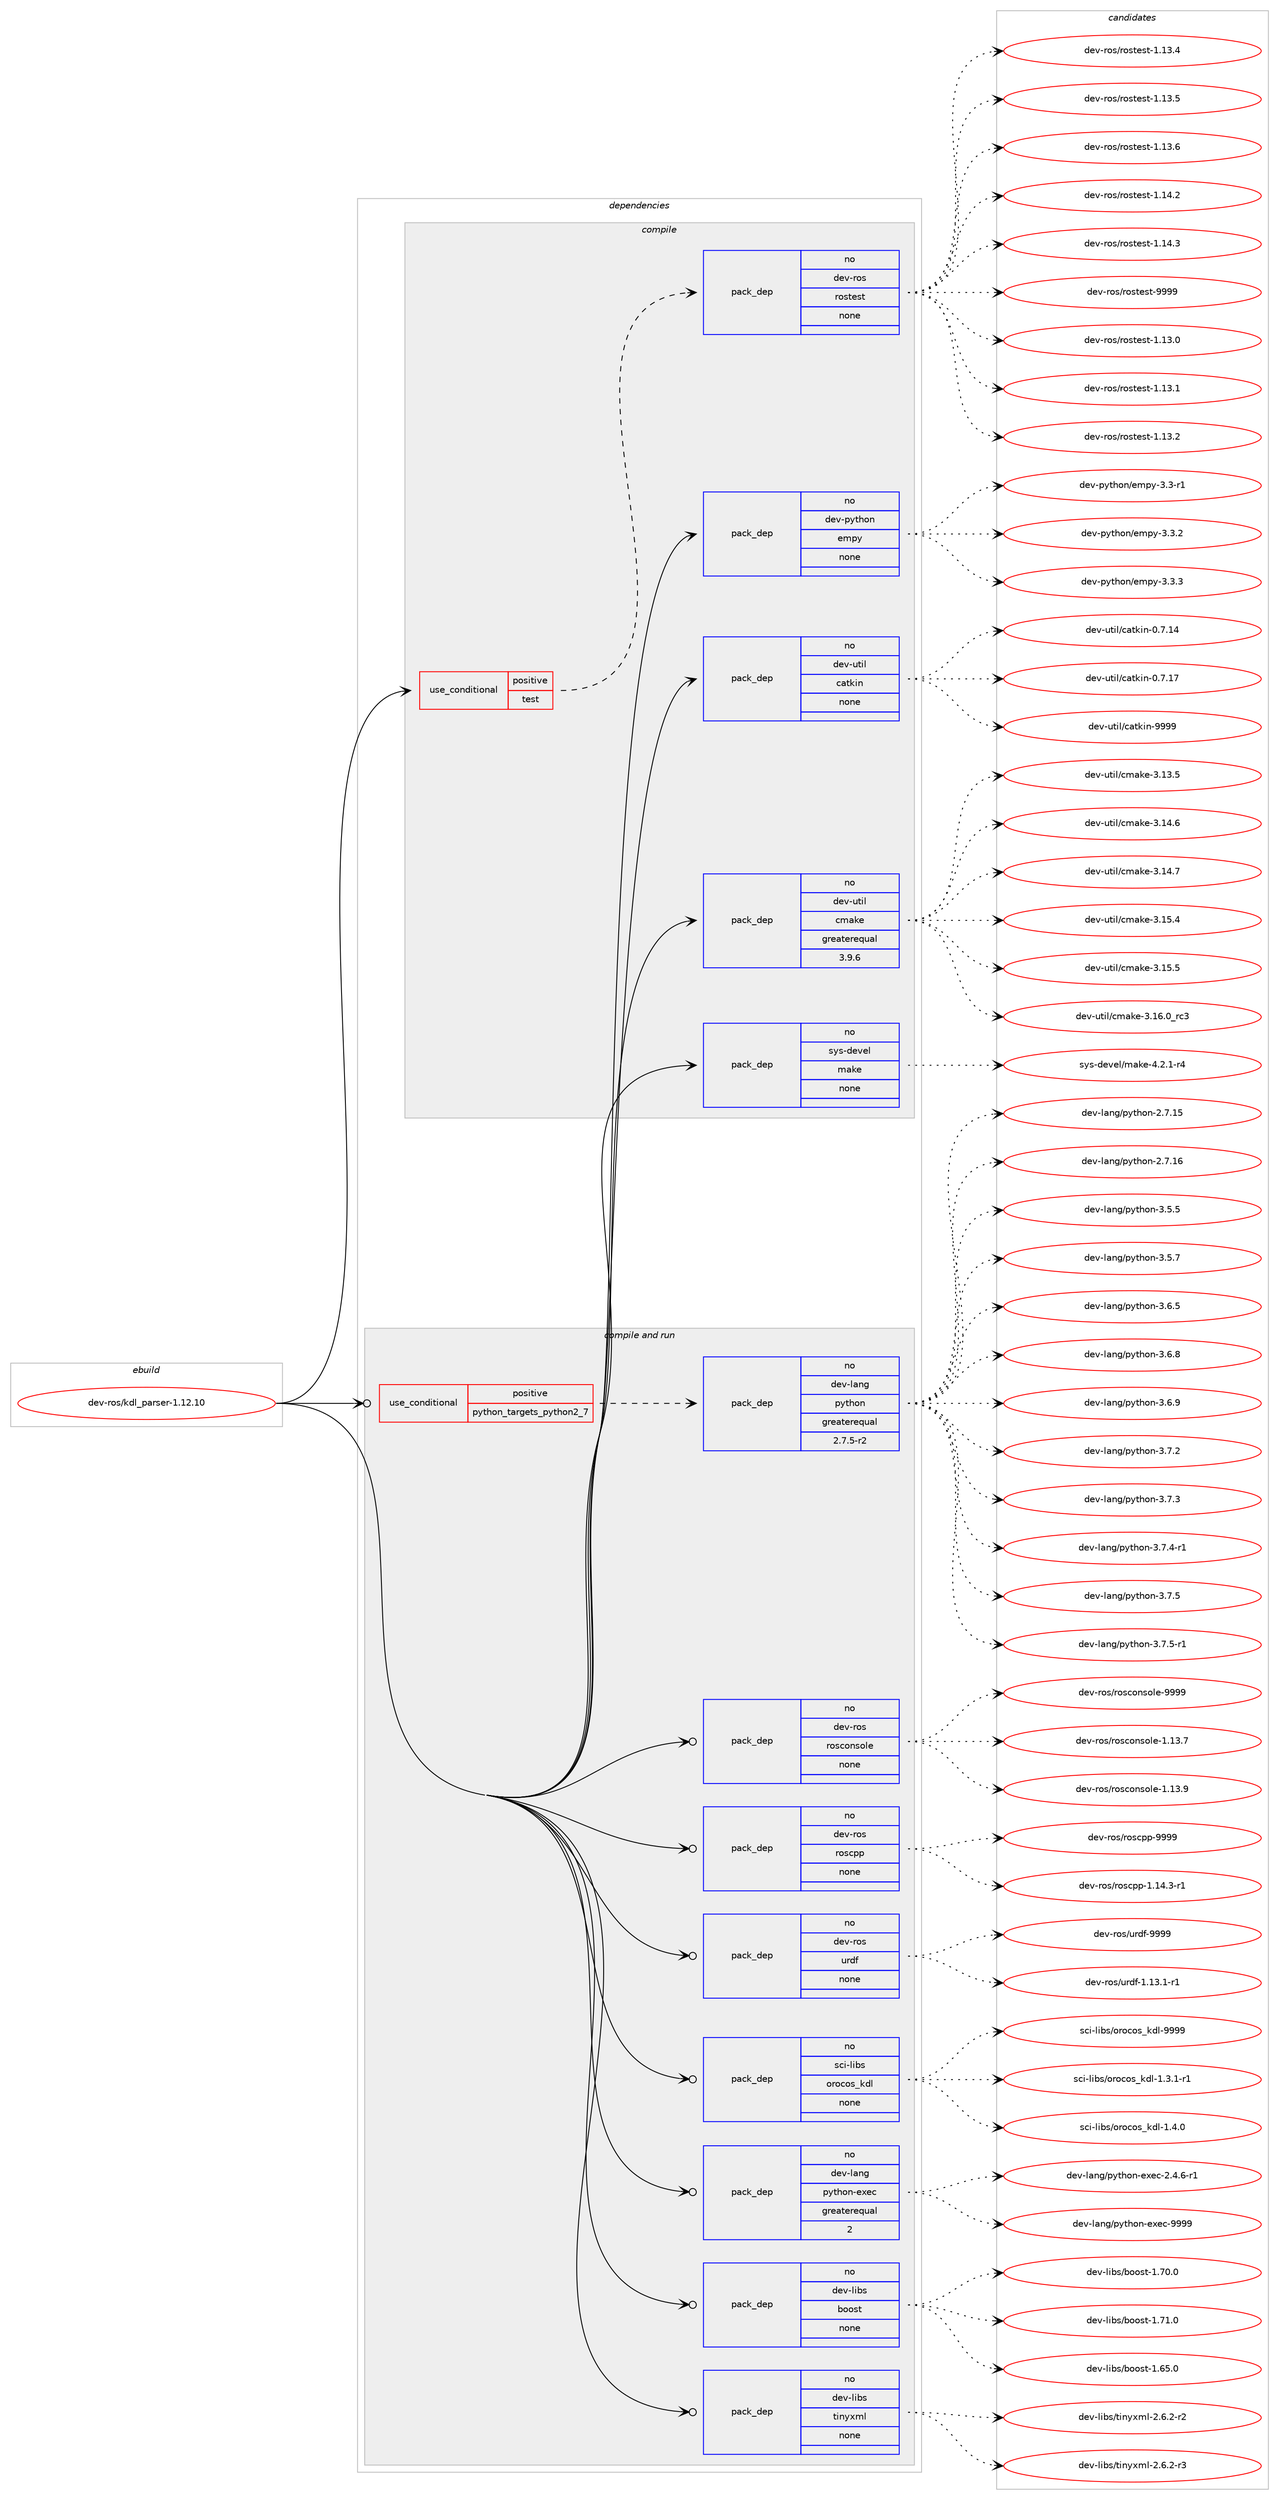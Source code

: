 digraph prolog {

# *************
# Graph options
# *************

newrank=true;
concentrate=true;
compound=true;
graph [rankdir=LR,fontname=Helvetica,fontsize=10,ranksep=1.5];#, ranksep=2.5, nodesep=0.2];
edge  [arrowhead=vee];
node  [fontname=Helvetica,fontsize=10];

# **********
# The ebuild
# **********

subgraph cluster_leftcol {
color=gray;
rank=same;
label=<<i>ebuild</i>>;
id [label="dev-ros/kdl_parser-1.12.10", color=red, width=4, href="../dev-ros/kdl_parser-1.12.10.svg"];
}

# ****************
# The dependencies
# ****************

subgraph cluster_midcol {
color=gray;
label=<<i>dependencies</i>>;
subgraph cluster_compile {
fillcolor="#eeeeee";
style=filled;
label=<<i>compile</i>>;
subgraph cond153642 {
dependency655070 [label=<<TABLE BORDER="0" CELLBORDER="1" CELLSPACING="0" CELLPADDING="4"><TR><TD ROWSPAN="3" CELLPADDING="10">use_conditional</TD></TR><TR><TD>positive</TD></TR><TR><TD>test</TD></TR></TABLE>>, shape=none, color=red];
subgraph pack489522 {
dependency655071 [label=<<TABLE BORDER="0" CELLBORDER="1" CELLSPACING="0" CELLPADDING="4" WIDTH="220"><TR><TD ROWSPAN="6" CELLPADDING="30">pack_dep</TD></TR><TR><TD WIDTH="110">no</TD></TR><TR><TD>dev-ros</TD></TR><TR><TD>rostest</TD></TR><TR><TD>none</TD></TR><TR><TD></TD></TR></TABLE>>, shape=none, color=blue];
}
dependency655070:e -> dependency655071:w [weight=20,style="dashed",arrowhead="vee"];
}
id:e -> dependency655070:w [weight=20,style="solid",arrowhead="vee"];
subgraph pack489523 {
dependency655072 [label=<<TABLE BORDER="0" CELLBORDER="1" CELLSPACING="0" CELLPADDING="4" WIDTH="220"><TR><TD ROWSPAN="6" CELLPADDING="30">pack_dep</TD></TR><TR><TD WIDTH="110">no</TD></TR><TR><TD>dev-python</TD></TR><TR><TD>empy</TD></TR><TR><TD>none</TD></TR><TR><TD></TD></TR></TABLE>>, shape=none, color=blue];
}
id:e -> dependency655072:w [weight=20,style="solid",arrowhead="vee"];
subgraph pack489524 {
dependency655073 [label=<<TABLE BORDER="0" CELLBORDER="1" CELLSPACING="0" CELLPADDING="4" WIDTH="220"><TR><TD ROWSPAN="6" CELLPADDING="30">pack_dep</TD></TR><TR><TD WIDTH="110">no</TD></TR><TR><TD>dev-util</TD></TR><TR><TD>catkin</TD></TR><TR><TD>none</TD></TR><TR><TD></TD></TR></TABLE>>, shape=none, color=blue];
}
id:e -> dependency655073:w [weight=20,style="solid",arrowhead="vee"];
subgraph pack489525 {
dependency655074 [label=<<TABLE BORDER="0" CELLBORDER="1" CELLSPACING="0" CELLPADDING="4" WIDTH="220"><TR><TD ROWSPAN="6" CELLPADDING="30">pack_dep</TD></TR><TR><TD WIDTH="110">no</TD></TR><TR><TD>dev-util</TD></TR><TR><TD>cmake</TD></TR><TR><TD>greaterequal</TD></TR><TR><TD>3.9.6</TD></TR></TABLE>>, shape=none, color=blue];
}
id:e -> dependency655074:w [weight=20,style="solid",arrowhead="vee"];
subgraph pack489526 {
dependency655075 [label=<<TABLE BORDER="0" CELLBORDER="1" CELLSPACING="0" CELLPADDING="4" WIDTH="220"><TR><TD ROWSPAN="6" CELLPADDING="30">pack_dep</TD></TR><TR><TD WIDTH="110">no</TD></TR><TR><TD>sys-devel</TD></TR><TR><TD>make</TD></TR><TR><TD>none</TD></TR><TR><TD></TD></TR></TABLE>>, shape=none, color=blue];
}
id:e -> dependency655075:w [weight=20,style="solid",arrowhead="vee"];
}
subgraph cluster_compileandrun {
fillcolor="#eeeeee";
style=filled;
label=<<i>compile and run</i>>;
subgraph cond153643 {
dependency655076 [label=<<TABLE BORDER="0" CELLBORDER="1" CELLSPACING="0" CELLPADDING="4"><TR><TD ROWSPAN="3" CELLPADDING="10">use_conditional</TD></TR><TR><TD>positive</TD></TR><TR><TD>python_targets_python2_7</TD></TR></TABLE>>, shape=none, color=red];
subgraph pack489527 {
dependency655077 [label=<<TABLE BORDER="0" CELLBORDER="1" CELLSPACING="0" CELLPADDING="4" WIDTH="220"><TR><TD ROWSPAN="6" CELLPADDING="30">pack_dep</TD></TR><TR><TD WIDTH="110">no</TD></TR><TR><TD>dev-lang</TD></TR><TR><TD>python</TD></TR><TR><TD>greaterequal</TD></TR><TR><TD>2.7.5-r2</TD></TR></TABLE>>, shape=none, color=blue];
}
dependency655076:e -> dependency655077:w [weight=20,style="dashed",arrowhead="vee"];
}
id:e -> dependency655076:w [weight=20,style="solid",arrowhead="odotvee"];
subgraph pack489528 {
dependency655078 [label=<<TABLE BORDER="0" CELLBORDER="1" CELLSPACING="0" CELLPADDING="4" WIDTH="220"><TR><TD ROWSPAN="6" CELLPADDING="30">pack_dep</TD></TR><TR><TD WIDTH="110">no</TD></TR><TR><TD>dev-lang</TD></TR><TR><TD>python-exec</TD></TR><TR><TD>greaterequal</TD></TR><TR><TD>2</TD></TR></TABLE>>, shape=none, color=blue];
}
id:e -> dependency655078:w [weight=20,style="solid",arrowhead="odotvee"];
subgraph pack489529 {
dependency655079 [label=<<TABLE BORDER="0" CELLBORDER="1" CELLSPACING="0" CELLPADDING="4" WIDTH="220"><TR><TD ROWSPAN="6" CELLPADDING="30">pack_dep</TD></TR><TR><TD WIDTH="110">no</TD></TR><TR><TD>dev-libs</TD></TR><TR><TD>boost</TD></TR><TR><TD>none</TD></TR><TR><TD></TD></TR></TABLE>>, shape=none, color=blue];
}
id:e -> dependency655079:w [weight=20,style="solid",arrowhead="odotvee"];
subgraph pack489530 {
dependency655080 [label=<<TABLE BORDER="0" CELLBORDER="1" CELLSPACING="0" CELLPADDING="4" WIDTH="220"><TR><TD ROWSPAN="6" CELLPADDING="30">pack_dep</TD></TR><TR><TD WIDTH="110">no</TD></TR><TR><TD>dev-libs</TD></TR><TR><TD>tinyxml</TD></TR><TR><TD>none</TD></TR><TR><TD></TD></TR></TABLE>>, shape=none, color=blue];
}
id:e -> dependency655080:w [weight=20,style="solid",arrowhead="odotvee"];
subgraph pack489531 {
dependency655081 [label=<<TABLE BORDER="0" CELLBORDER="1" CELLSPACING="0" CELLPADDING="4" WIDTH="220"><TR><TD ROWSPAN="6" CELLPADDING="30">pack_dep</TD></TR><TR><TD WIDTH="110">no</TD></TR><TR><TD>dev-ros</TD></TR><TR><TD>rosconsole</TD></TR><TR><TD>none</TD></TR><TR><TD></TD></TR></TABLE>>, shape=none, color=blue];
}
id:e -> dependency655081:w [weight=20,style="solid",arrowhead="odotvee"];
subgraph pack489532 {
dependency655082 [label=<<TABLE BORDER="0" CELLBORDER="1" CELLSPACING="0" CELLPADDING="4" WIDTH="220"><TR><TD ROWSPAN="6" CELLPADDING="30">pack_dep</TD></TR><TR><TD WIDTH="110">no</TD></TR><TR><TD>dev-ros</TD></TR><TR><TD>roscpp</TD></TR><TR><TD>none</TD></TR><TR><TD></TD></TR></TABLE>>, shape=none, color=blue];
}
id:e -> dependency655082:w [weight=20,style="solid",arrowhead="odotvee"];
subgraph pack489533 {
dependency655083 [label=<<TABLE BORDER="0" CELLBORDER="1" CELLSPACING="0" CELLPADDING="4" WIDTH="220"><TR><TD ROWSPAN="6" CELLPADDING="30">pack_dep</TD></TR><TR><TD WIDTH="110">no</TD></TR><TR><TD>dev-ros</TD></TR><TR><TD>urdf</TD></TR><TR><TD>none</TD></TR><TR><TD></TD></TR></TABLE>>, shape=none, color=blue];
}
id:e -> dependency655083:w [weight=20,style="solid",arrowhead="odotvee"];
subgraph pack489534 {
dependency655084 [label=<<TABLE BORDER="0" CELLBORDER="1" CELLSPACING="0" CELLPADDING="4" WIDTH="220"><TR><TD ROWSPAN="6" CELLPADDING="30">pack_dep</TD></TR><TR><TD WIDTH="110">no</TD></TR><TR><TD>sci-libs</TD></TR><TR><TD>orocos_kdl</TD></TR><TR><TD>none</TD></TR><TR><TD></TD></TR></TABLE>>, shape=none, color=blue];
}
id:e -> dependency655084:w [weight=20,style="solid",arrowhead="odotvee"];
}
subgraph cluster_run {
fillcolor="#eeeeee";
style=filled;
label=<<i>run</i>>;
}
}

# **************
# The candidates
# **************

subgraph cluster_choices {
rank=same;
color=gray;
label=<<i>candidates</i>>;

subgraph choice489522 {
color=black;
nodesep=1;
choice100101118451141111154711411111511610111511645494649514648 [label="dev-ros/rostest-1.13.0", color=red, width=4,href="../dev-ros/rostest-1.13.0.svg"];
choice100101118451141111154711411111511610111511645494649514649 [label="dev-ros/rostest-1.13.1", color=red, width=4,href="../dev-ros/rostest-1.13.1.svg"];
choice100101118451141111154711411111511610111511645494649514650 [label="dev-ros/rostest-1.13.2", color=red, width=4,href="../dev-ros/rostest-1.13.2.svg"];
choice100101118451141111154711411111511610111511645494649514652 [label="dev-ros/rostest-1.13.4", color=red, width=4,href="../dev-ros/rostest-1.13.4.svg"];
choice100101118451141111154711411111511610111511645494649514653 [label="dev-ros/rostest-1.13.5", color=red, width=4,href="../dev-ros/rostest-1.13.5.svg"];
choice100101118451141111154711411111511610111511645494649514654 [label="dev-ros/rostest-1.13.6", color=red, width=4,href="../dev-ros/rostest-1.13.6.svg"];
choice100101118451141111154711411111511610111511645494649524650 [label="dev-ros/rostest-1.14.2", color=red, width=4,href="../dev-ros/rostest-1.14.2.svg"];
choice100101118451141111154711411111511610111511645494649524651 [label="dev-ros/rostest-1.14.3", color=red, width=4,href="../dev-ros/rostest-1.14.3.svg"];
choice10010111845114111115471141111151161011151164557575757 [label="dev-ros/rostest-9999", color=red, width=4,href="../dev-ros/rostest-9999.svg"];
dependency655071:e -> choice100101118451141111154711411111511610111511645494649514648:w [style=dotted,weight="100"];
dependency655071:e -> choice100101118451141111154711411111511610111511645494649514649:w [style=dotted,weight="100"];
dependency655071:e -> choice100101118451141111154711411111511610111511645494649514650:w [style=dotted,weight="100"];
dependency655071:e -> choice100101118451141111154711411111511610111511645494649514652:w [style=dotted,weight="100"];
dependency655071:e -> choice100101118451141111154711411111511610111511645494649514653:w [style=dotted,weight="100"];
dependency655071:e -> choice100101118451141111154711411111511610111511645494649514654:w [style=dotted,weight="100"];
dependency655071:e -> choice100101118451141111154711411111511610111511645494649524650:w [style=dotted,weight="100"];
dependency655071:e -> choice100101118451141111154711411111511610111511645494649524651:w [style=dotted,weight="100"];
dependency655071:e -> choice10010111845114111115471141111151161011151164557575757:w [style=dotted,weight="100"];
}
subgraph choice489523 {
color=black;
nodesep=1;
choice1001011184511212111610411111047101109112121455146514511449 [label="dev-python/empy-3.3-r1", color=red, width=4,href="../dev-python/empy-3.3-r1.svg"];
choice1001011184511212111610411111047101109112121455146514650 [label="dev-python/empy-3.3.2", color=red, width=4,href="../dev-python/empy-3.3.2.svg"];
choice1001011184511212111610411111047101109112121455146514651 [label="dev-python/empy-3.3.3", color=red, width=4,href="../dev-python/empy-3.3.3.svg"];
dependency655072:e -> choice1001011184511212111610411111047101109112121455146514511449:w [style=dotted,weight="100"];
dependency655072:e -> choice1001011184511212111610411111047101109112121455146514650:w [style=dotted,weight="100"];
dependency655072:e -> choice1001011184511212111610411111047101109112121455146514651:w [style=dotted,weight="100"];
}
subgraph choice489524 {
color=black;
nodesep=1;
choice1001011184511711610510847999711610710511045484655464952 [label="dev-util/catkin-0.7.14", color=red, width=4,href="../dev-util/catkin-0.7.14.svg"];
choice1001011184511711610510847999711610710511045484655464955 [label="dev-util/catkin-0.7.17", color=red, width=4,href="../dev-util/catkin-0.7.17.svg"];
choice100101118451171161051084799971161071051104557575757 [label="dev-util/catkin-9999", color=red, width=4,href="../dev-util/catkin-9999.svg"];
dependency655073:e -> choice1001011184511711610510847999711610710511045484655464952:w [style=dotted,weight="100"];
dependency655073:e -> choice1001011184511711610510847999711610710511045484655464955:w [style=dotted,weight="100"];
dependency655073:e -> choice100101118451171161051084799971161071051104557575757:w [style=dotted,weight="100"];
}
subgraph choice489525 {
color=black;
nodesep=1;
choice1001011184511711610510847991099710710145514649514653 [label="dev-util/cmake-3.13.5", color=red, width=4,href="../dev-util/cmake-3.13.5.svg"];
choice1001011184511711610510847991099710710145514649524654 [label="dev-util/cmake-3.14.6", color=red, width=4,href="../dev-util/cmake-3.14.6.svg"];
choice1001011184511711610510847991099710710145514649524655 [label="dev-util/cmake-3.14.7", color=red, width=4,href="../dev-util/cmake-3.14.7.svg"];
choice1001011184511711610510847991099710710145514649534652 [label="dev-util/cmake-3.15.4", color=red, width=4,href="../dev-util/cmake-3.15.4.svg"];
choice1001011184511711610510847991099710710145514649534653 [label="dev-util/cmake-3.15.5", color=red, width=4,href="../dev-util/cmake-3.15.5.svg"];
choice1001011184511711610510847991099710710145514649544648951149951 [label="dev-util/cmake-3.16.0_rc3", color=red, width=4,href="../dev-util/cmake-3.16.0_rc3.svg"];
dependency655074:e -> choice1001011184511711610510847991099710710145514649514653:w [style=dotted,weight="100"];
dependency655074:e -> choice1001011184511711610510847991099710710145514649524654:w [style=dotted,weight="100"];
dependency655074:e -> choice1001011184511711610510847991099710710145514649524655:w [style=dotted,weight="100"];
dependency655074:e -> choice1001011184511711610510847991099710710145514649534652:w [style=dotted,weight="100"];
dependency655074:e -> choice1001011184511711610510847991099710710145514649534653:w [style=dotted,weight="100"];
dependency655074:e -> choice1001011184511711610510847991099710710145514649544648951149951:w [style=dotted,weight="100"];
}
subgraph choice489526 {
color=black;
nodesep=1;
choice1151211154510010111810110847109971071014552465046494511452 [label="sys-devel/make-4.2.1-r4", color=red, width=4,href="../sys-devel/make-4.2.1-r4.svg"];
dependency655075:e -> choice1151211154510010111810110847109971071014552465046494511452:w [style=dotted,weight="100"];
}
subgraph choice489527 {
color=black;
nodesep=1;
choice10010111845108971101034711212111610411111045504655464953 [label="dev-lang/python-2.7.15", color=red, width=4,href="../dev-lang/python-2.7.15.svg"];
choice10010111845108971101034711212111610411111045504655464954 [label="dev-lang/python-2.7.16", color=red, width=4,href="../dev-lang/python-2.7.16.svg"];
choice100101118451089711010347112121116104111110455146534653 [label="dev-lang/python-3.5.5", color=red, width=4,href="../dev-lang/python-3.5.5.svg"];
choice100101118451089711010347112121116104111110455146534655 [label="dev-lang/python-3.5.7", color=red, width=4,href="../dev-lang/python-3.5.7.svg"];
choice100101118451089711010347112121116104111110455146544653 [label="dev-lang/python-3.6.5", color=red, width=4,href="../dev-lang/python-3.6.5.svg"];
choice100101118451089711010347112121116104111110455146544656 [label="dev-lang/python-3.6.8", color=red, width=4,href="../dev-lang/python-3.6.8.svg"];
choice100101118451089711010347112121116104111110455146544657 [label="dev-lang/python-3.6.9", color=red, width=4,href="../dev-lang/python-3.6.9.svg"];
choice100101118451089711010347112121116104111110455146554650 [label="dev-lang/python-3.7.2", color=red, width=4,href="../dev-lang/python-3.7.2.svg"];
choice100101118451089711010347112121116104111110455146554651 [label="dev-lang/python-3.7.3", color=red, width=4,href="../dev-lang/python-3.7.3.svg"];
choice1001011184510897110103471121211161041111104551465546524511449 [label="dev-lang/python-3.7.4-r1", color=red, width=4,href="../dev-lang/python-3.7.4-r1.svg"];
choice100101118451089711010347112121116104111110455146554653 [label="dev-lang/python-3.7.5", color=red, width=4,href="../dev-lang/python-3.7.5.svg"];
choice1001011184510897110103471121211161041111104551465546534511449 [label="dev-lang/python-3.7.5-r1", color=red, width=4,href="../dev-lang/python-3.7.5-r1.svg"];
dependency655077:e -> choice10010111845108971101034711212111610411111045504655464953:w [style=dotted,weight="100"];
dependency655077:e -> choice10010111845108971101034711212111610411111045504655464954:w [style=dotted,weight="100"];
dependency655077:e -> choice100101118451089711010347112121116104111110455146534653:w [style=dotted,weight="100"];
dependency655077:e -> choice100101118451089711010347112121116104111110455146534655:w [style=dotted,weight="100"];
dependency655077:e -> choice100101118451089711010347112121116104111110455146544653:w [style=dotted,weight="100"];
dependency655077:e -> choice100101118451089711010347112121116104111110455146544656:w [style=dotted,weight="100"];
dependency655077:e -> choice100101118451089711010347112121116104111110455146544657:w [style=dotted,weight="100"];
dependency655077:e -> choice100101118451089711010347112121116104111110455146554650:w [style=dotted,weight="100"];
dependency655077:e -> choice100101118451089711010347112121116104111110455146554651:w [style=dotted,weight="100"];
dependency655077:e -> choice1001011184510897110103471121211161041111104551465546524511449:w [style=dotted,weight="100"];
dependency655077:e -> choice100101118451089711010347112121116104111110455146554653:w [style=dotted,weight="100"];
dependency655077:e -> choice1001011184510897110103471121211161041111104551465546534511449:w [style=dotted,weight="100"];
}
subgraph choice489528 {
color=black;
nodesep=1;
choice10010111845108971101034711212111610411111045101120101994550465246544511449 [label="dev-lang/python-exec-2.4.6-r1", color=red, width=4,href="../dev-lang/python-exec-2.4.6-r1.svg"];
choice10010111845108971101034711212111610411111045101120101994557575757 [label="dev-lang/python-exec-9999", color=red, width=4,href="../dev-lang/python-exec-9999.svg"];
dependency655078:e -> choice10010111845108971101034711212111610411111045101120101994550465246544511449:w [style=dotted,weight="100"];
dependency655078:e -> choice10010111845108971101034711212111610411111045101120101994557575757:w [style=dotted,weight="100"];
}
subgraph choice489529 {
color=black;
nodesep=1;
choice1001011184510810598115479811111111511645494654534648 [label="dev-libs/boost-1.65.0", color=red, width=4,href="../dev-libs/boost-1.65.0.svg"];
choice1001011184510810598115479811111111511645494655484648 [label="dev-libs/boost-1.70.0", color=red, width=4,href="../dev-libs/boost-1.70.0.svg"];
choice1001011184510810598115479811111111511645494655494648 [label="dev-libs/boost-1.71.0", color=red, width=4,href="../dev-libs/boost-1.71.0.svg"];
dependency655079:e -> choice1001011184510810598115479811111111511645494654534648:w [style=dotted,weight="100"];
dependency655079:e -> choice1001011184510810598115479811111111511645494655484648:w [style=dotted,weight="100"];
dependency655079:e -> choice1001011184510810598115479811111111511645494655494648:w [style=dotted,weight="100"];
}
subgraph choice489530 {
color=black;
nodesep=1;
choice1001011184510810598115471161051101211201091084550465446504511450 [label="dev-libs/tinyxml-2.6.2-r2", color=red, width=4,href="../dev-libs/tinyxml-2.6.2-r2.svg"];
choice1001011184510810598115471161051101211201091084550465446504511451 [label="dev-libs/tinyxml-2.6.2-r3", color=red, width=4,href="../dev-libs/tinyxml-2.6.2-r3.svg"];
dependency655080:e -> choice1001011184510810598115471161051101211201091084550465446504511450:w [style=dotted,weight="100"];
dependency655080:e -> choice1001011184510810598115471161051101211201091084550465446504511451:w [style=dotted,weight="100"];
}
subgraph choice489531 {
color=black;
nodesep=1;
choice10010111845114111115471141111159911111011511110810145494649514655 [label="dev-ros/rosconsole-1.13.7", color=red, width=4,href="../dev-ros/rosconsole-1.13.7.svg"];
choice10010111845114111115471141111159911111011511110810145494649514657 [label="dev-ros/rosconsole-1.13.9", color=red, width=4,href="../dev-ros/rosconsole-1.13.9.svg"];
choice1001011184511411111547114111115991111101151111081014557575757 [label="dev-ros/rosconsole-9999", color=red, width=4,href="../dev-ros/rosconsole-9999.svg"];
dependency655081:e -> choice10010111845114111115471141111159911111011511110810145494649514655:w [style=dotted,weight="100"];
dependency655081:e -> choice10010111845114111115471141111159911111011511110810145494649514657:w [style=dotted,weight="100"];
dependency655081:e -> choice1001011184511411111547114111115991111101151111081014557575757:w [style=dotted,weight="100"];
}
subgraph choice489532 {
color=black;
nodesep=1;
choice100101118451141111154711411111599112112454946495246514511449 [label="dev-ros/roscpp-1.14.3-r1", color=red, width=4,href="../dev-ros/roscpp-1.14.3-r1.svg"];
choice1001011184511411111547114111115991121124557575757 [label="dev-ros/roscpp-9999", color=red, width=4,href="../dev-ros/roscpp-9999.svg"];
dependency655082:e -> choice100101118451141111154711411111599112112454946495246514511449:w [style=dotted,weight="100"];
dependency655082:e -> choice1001011184511411111547114111115991121124557575757:w [style=dotted,weight="100"];
}
subgraph choice489533 {
color=black;
nodesep=1;
choice1001011184511411111547117114100102454946495146494511449 [label="dev-ros/urdf-1.13.1-r1", color=red, width=4,href="../dev-ros/urdf-1.13.1-r1.svg"];
choice10010111845114111115471171141001024557575757 [label="dev-ros/urdf-9999", color=red, width=4,href="../dev-ros/urdf-9999.svg"];
dependency655083:e -> choice1001011184511411111547117114100102454946495146494511449:w [style=dotted,weight="100"];
dependency655083:e -> choice10010111845114111115471171141001024557575757:w [style=dotted,weight="100"];
}
subgraph choice489534 {
color=black;
nodesep=1;
choice1159910545108105981154711111411199111115951071001084549465146494511449 [label="sci-libs/orocos_kdl-1.3.1-r1", color=red, width=4,href="../sci-libs/orocos_kdl-1.3.1-r1.svg"];
choice115991054510810598115471111141119911111595107100108454946524648 [label="sci-libs/orocos_kdl-1.4.0", color=red, width=4,href="../sci-libs/orocos_kdl-1.4.0.svg"];
choice1159910545108105981154711111411199111115951071001084557575757 [label="sci-libs/orocos_kdl-9999", color=red, width=4,href="../sci-libs/orocos_kdl-9999.svg"];
dependency655084:e -> choice1159910545108105981154711111411199111115951071001084549465146494511449:w [style=dotted,weight="100"];
dependency655084:e -> choice115991054510810598115471111141119911111595107100108454946524648:w [style=dotted,weight="100"];
dependency655084:e -> choice1159910545108105981154711111411199111115951071001084557575757:w [style=dotted,weight="100"];
}
}

}
